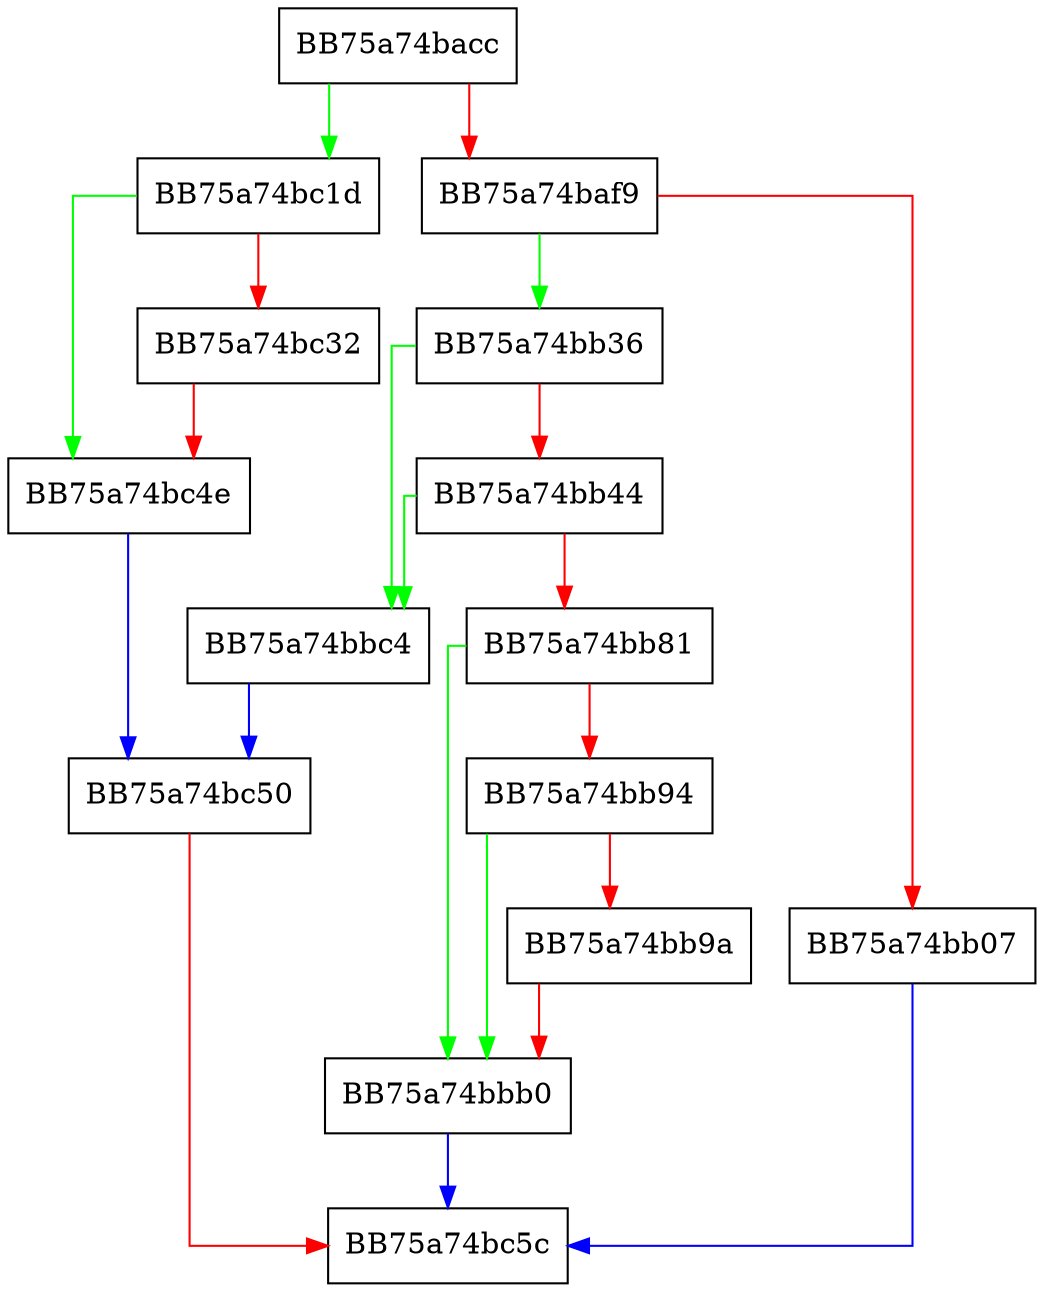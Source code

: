 digraph OverwriteProcessInfo {
  node [shape="box"];
  graph [splines=ortho];
  BB75a74bacc -> BB75a74bc1d [color="green"];
  BB75a74bacc -> BB75a74baf9 [color="red"];
  BB75a74baf9 -> BB75a74bb36 [color="green"];
  BB75a74baf9 -> BB75a74bb07 [color="red"];
  BB75a74bb07 -> BB75a74bc5c [color="blue"];
  BB75a74bb36 -> BB75a74bbc4 [color="green"];
  BB75a74bb36 -> BB75a74bb44 [color="red"];
  BB75a74bb44 -> BB75a74bbc4 [color="green"];
  BB75a74bb44 -> BB75a74bb81 [color="red"];
  BB75a74bb81 -> BB75a74bbb0 [color="green"];
  BB75a74bb81 -> BB75a74bb94 [color="red"];
  BB75a74bb94 -> BB75a74bbb0 [color="green"];
  BB75a74bb94 -> BB75a74bb9a [color="red"];
  BB75a74bb9a -> BB75a74bbb0 [color="red"];
  BB75a74bbb0 -> BB75a74bc5c [color="blue"];
  BB75a74bbc4 -> BB75a74bc50 [color="blue"];
  BB75a74bc1d -> BB75a74bc4e [color="green"];
  BB75a74bc1d -> BB75a74bc32 [color="red"];
  BB75a74bc32 -> BB75a74bc4e [color="red"];
  BB75a74bc4e -> BB75a74bc50 [color="blue"];
  BB75a74bc50 -> BB75a74bc5c [color="red"];
}